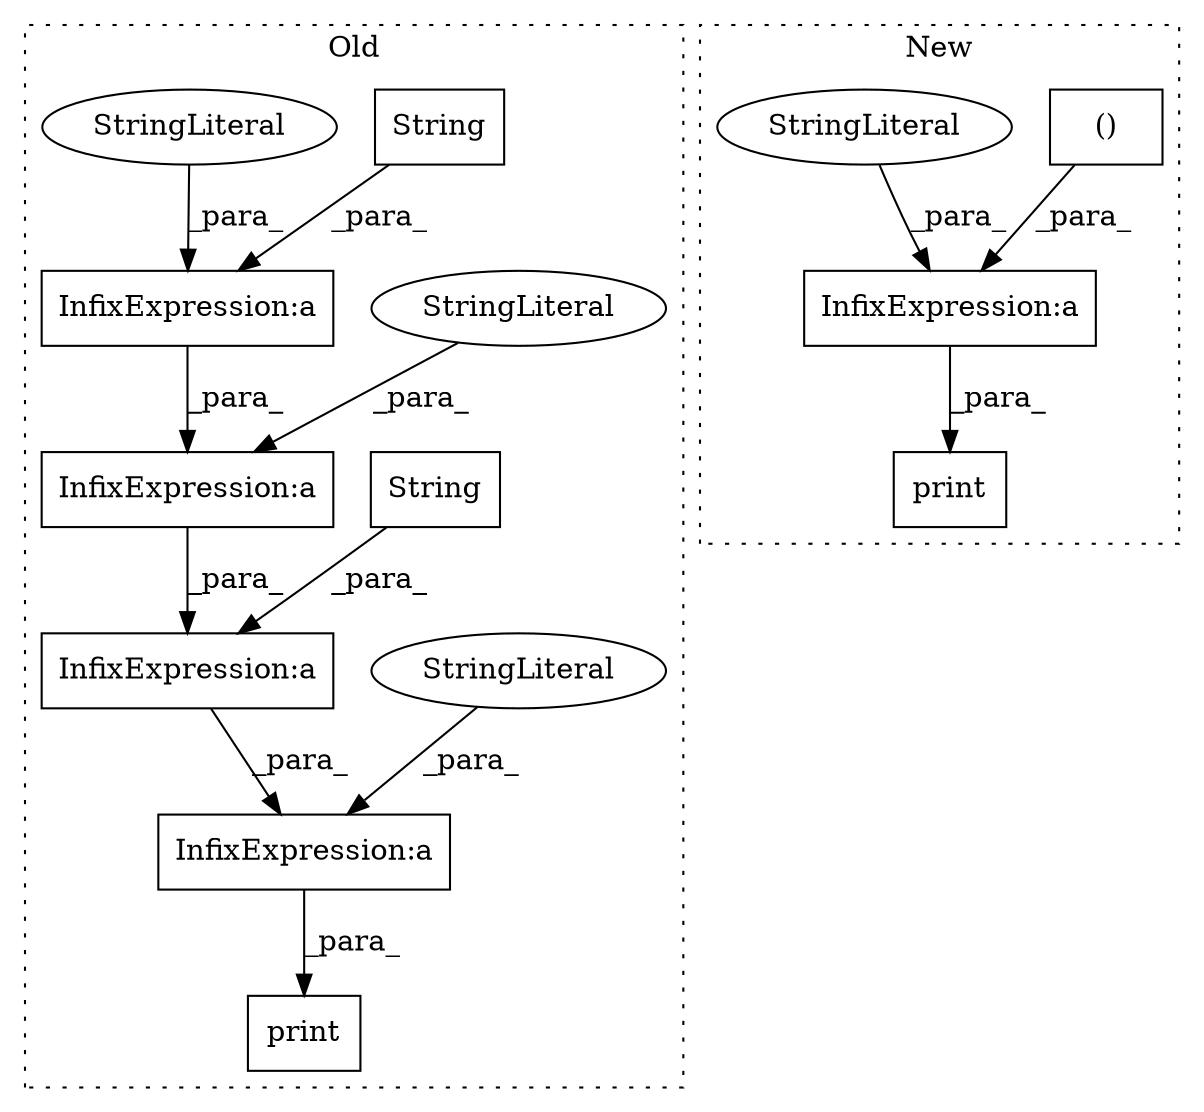 digraph G {
subgraph cluster0 {
1 [label="String" a="32" s="1936,1944" l="7,1" shape="box"];
3 [label="InfixExpression:a" a="27" s="1946" l="3" shape="box"];
4 [label="StringLiteral" a="45" s="1949" l="28" shape="ellipse"];
7 [label="InfixExpression:a" a="27" s="1997" l="3" shape="box"];
8 [label="StringLiteral" a="45" s="2000" l="16" shape="ellipse"];
9 [label="InfixExpression:a" a="27" s="1978" l="3" shape="box"];
10 [label="String" a="32" s="1981,1995" l="7,1" shape="box"];
11 [label="print" a="32" s="1882,2044" l="6,1" shape="box"];
13 [label="InfixExpression:a" a="27" s="1933" l="3" shape="box"];
14 [label="StringLiteral" a="45" s="1893" l="40" shape="ellipse"];
label = "Old";
style="dotted";
}
subgraph cluster1 {
2 [label="()" a="106" s="1918" l="182" shape="box"];
5 [label="InfixExpression:a" a="27" s="1908" l="10" shape="box"];
6 [label="StringLiteral" a="45" s="1888" l="20" shape="ellipse"];
12 [label="print" a="32" s="1882,2100" l="6,2" shape="box"];
label = "New";
style="dotted";
}
1 -> 13 [label="_para_"];
2 -> 5 [label="_para_"];
3 -> 9 [label="_para_"];
4 -> 3 [label="_para_"];
5 -> 12 [label="_para_"];
6 -> 5 [label="_para_"];
7 -> 11 [label="_para_"];
8 -> 7 [label="_para_"];
9 -> 7 [label="_para_"];
10 -> 9 [label="_para_"];
13 -> 3 [label="_para_"];
14 -> 13 [label="_para_"];
}
